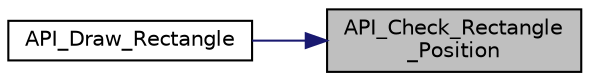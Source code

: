 digraph "API_Check_Rectangle_Position"
{
 // LATEX_PDF_SIZE
  edge [fontname="Helvetica",fontsize="10",labelfontname="Helvetica",labelfontsize="10"];
  node [fontname="Helvetica",fontsize="10",shape=record];
  rankdir="RL";
  Node1 [label="API_Check_Rectangle\l_Position",height=0.2,width=0.4,color="black", fillcolor="grey75", style="filled", fontcolor="black",tooltip="This function is used to check if the received rectangle fits on the screen."];
  Node1 -> Node2 [dir="back",color="midnightblue",fontsize="10",style="solid"];
  Node2 [label="API_Draw_Rectangle",height=0.2,width=0.4,color="black", fillcolor="white", style="filled",URL="$rectangle_8h.html#a0b83460dfcab1acbf9548526245322da",tooltip="Draw rectangle functions."];
}
